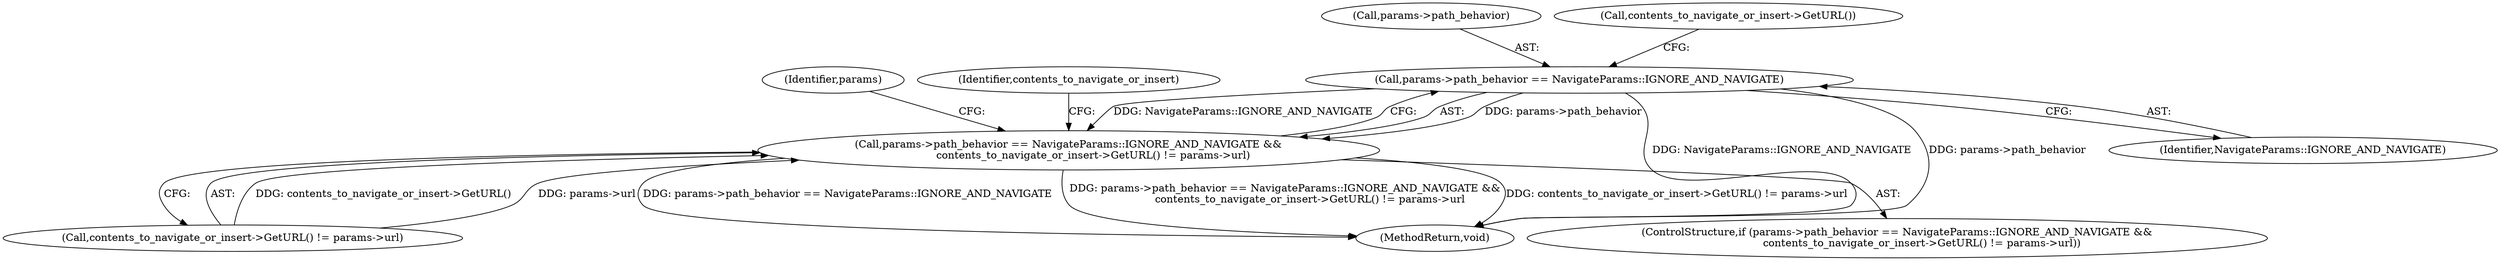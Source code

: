 digraph "0_Chrome_c552cd7b8a0862f6b3c8c6a07f98bda3721101eb_0@pointer" {
"1000588" [label="(Call,params->path_behavior == NavigateParams::IGNORE_AND_NAVIGATE)"];
"1000587" [label="(Call,params->path_behavior == NavigateParams::IGNORE_AND_NAVIGATE &&\n               contents_to_navigate_or_insert->GetURL() != params->url)"];
"1000593" [label="(Call,contents_to_navigate_or_insert->GetURL() != params->url)"];
"1000665" [label="(MethodReturn,void)"];
"1000608" [label="(Identifier,params)"];
"1000592" [label="(Identifier,NavigateParams::IGNORE_AND_NAVIGATE)"];
"1000588" [label="(Call,params->path_behavior == NavigateParams::IGNORE_AND_NAVIGATE)"];
"1000589" [label="(Call,params->path_behavior)"];
"1000586" [label="(ControlStructure,if (params->path_behavior == NavigateParams::IGNORE_AND_NAVIGATE &&\n               contents_to_navigate_or_insert->GetURL() != params->url))"];
"1000600" [label="(Identifier,contents_to_navigate_or_insert)"];
"1000587" [label="(Call,params->path_behavior == NavigateParams::IGNORE_AND_NAVIGATE &&\n               contents_to_navigate_or_insert->GetURL() != params->url)"];
"1000594" [label="(Call,contents_to_navigate_or_insert->GetURL())"];
"1000588" -> "1000587"  [label="AST: "];
"1000588" -> "1000592"  [label="CFG: "];
"1000589" -> "1000588"  [label="AST: "];
"1000592" -> "1000588"  [label="AST: "];
"1000594" -> "1000588"  [label="CFG: "];
"1000587" -> "1000588"  [label="CFG: "];
"1000588" -> "1000665"  [label="DDG: params->path_behavior"];
"1000588" -> "1000665"  [label="DDG: NavigateParams::IGNORE_AND_NAVIGATE"];
"1000588" -> "1000587"  [label="DDG: params->path_behavior"];
"1000588" -> "1000587"  [label="DDG: NavigateParams::IGNORE_AND_NAVIGATE"];
"1000587" -> "1000586"  [label="AST: "];
"1000587" -> "1000593"  [label="CFG: "];
"1000593" -> "1000587"  [label="AST: "];
"1000600" -> "1000587"  [label="CFG: "];
"1000608" -> "1000587"  [label="CFG: "];
"1000587" -> "1000665"  [label="DDG: params->path_behavior == NavigateParams::IGNORE_AND_NAVIGATE"];
"1000587" -> "1000665"  [label="DDG: params->path_behavior == NavigateParams::IGNORE_AND_NAVIGATE &&\n               contents_to_navigate_or_insert->GetURL() != params->url"];
"1000587" -> "1000665"  [label="DDG: contents_to_navigate_or_insert->GetURL() != params->url"];
"1000593" -> "1000587"  [label="DDG: contents_to_navigate_or_insert->GetURL()"];
"1000593" -> "1000587"  [label="DDG: params->url"];
}
